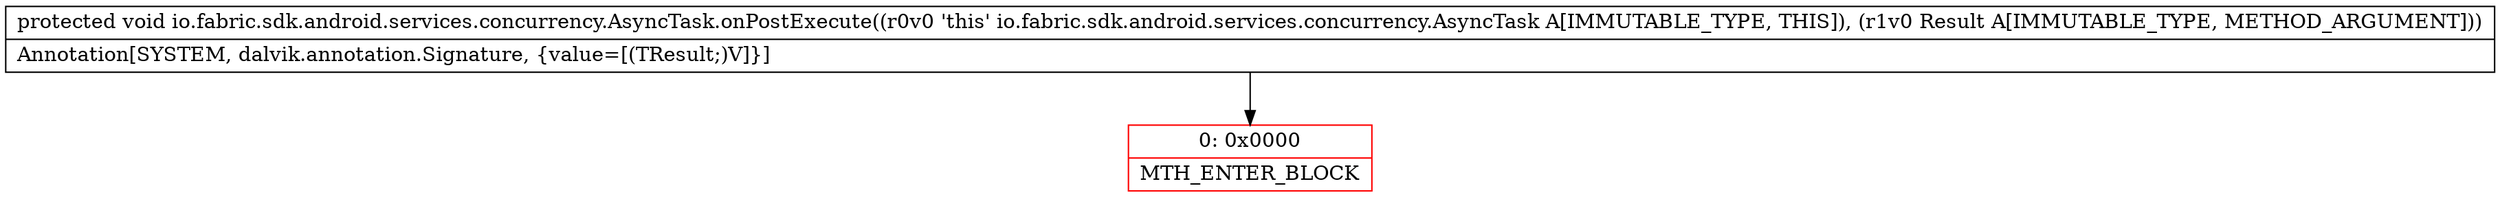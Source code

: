 digraph "CFG forio.fabric.sdk.android.services.concurrency.AsyncTask.onPostExecute(Ljava\/lang\/Object;)V" {
subgraph cluster_Region_1681937970 {
label = "R(0)";
node [shape=record,color=blue];
}
Node_0 [shape=record,color=red,label="{0\:\ 0x0000|MTH_ENTER_BLOCK\l}"];
MethodNode[shape=record,label="{protected void io.fabric.sdk.android.services.concurrency.AsyncTask.onPostExecute((r0v0 'this' io.fabric.sdk.android.services.concurrency.AsyncTask A[IMMUTABLE_TYPE, THIS]), (r1v0 Result A[IMMUTABLE_TYPE, METHOD_ARGUMENT]))  | Annotation[SYSTEM, dalvik.annotation.Signature, \{value=[(TResult;)V]\}]\l}"];
MethodNode -> Node_0;
}

